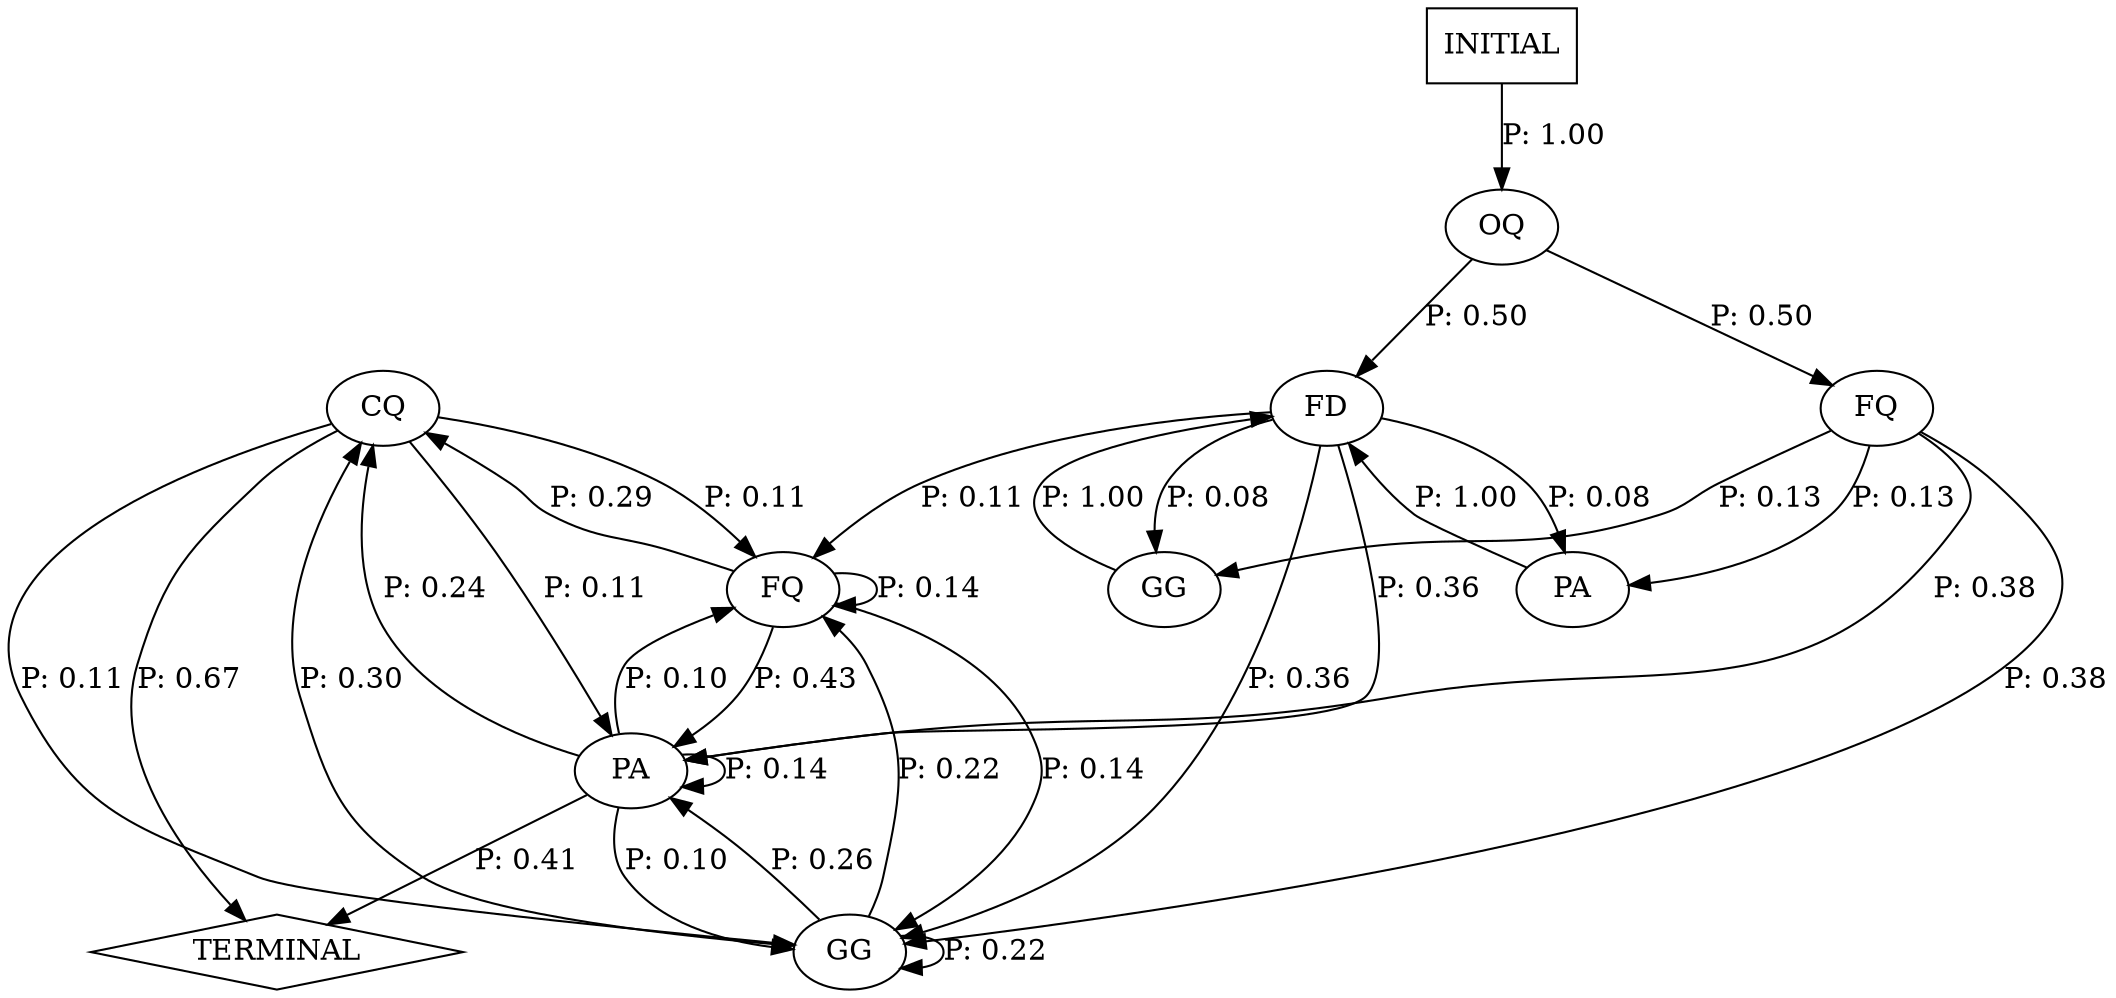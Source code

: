digraph G {
  0 [label="CQ"];
  1 [label="FD"];
  2 [label="FQ"];
  3 [label="FQ"];
  4 [label="GG"];
  5 [label="GG"];
  6 [label="OQ"];
  7 [label="PA"];
  8 [label="PA"];
  9 [label="TERMINAL",shape=diamond];
  10 [label="INITIAL",shape=box];
0->2 [label="P: 0.11"];
0->5 [label="P: 0.11"];
0->8 [label="P: 0.11"];
0->9 [label="P: 0.67"];
1->2 [label="P: 0.11"];
1->4 [label="P: 0.08"];
1->5 [label="P: 0.36"];
1->7 [label="P: 0.08"];
1->8 [label="P: 0.36"];
2->0 [label="P: 0.29"];
2->2 [label="P: 0.14"];
2->5 [label="P: 0.14"];
2->8 [label="P: 0.43"];
3->4 [label="P: 0.13"];
3->5 [label="P: 0.38"];
3->7 [label="P: 0.13"];
3->8 [label="P: 0.38"];
4->1 [label="P: 1.00"];
5->0 [label="P: 0.30"];
5->2 [label="P: 0.22"];
5->5 [label="P: 0.22"];
5->8 [label="P: 0.26"];
6->1 [label="P: 0.50"];
6->3 [label="P: 0.50"];
7->1 [label="P: 1.00"];
8->0 [label="P: 0.24"];
8->2 [label="P: 0.10"];
8->5 [label="P: 0.10"];
8->8 [label="P: 0.14"];
8->9 [label="P: 0.41"];
10->6 [label="P: 1.00"];
}
